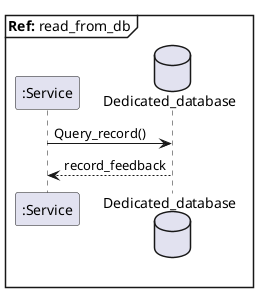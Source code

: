 @startuml ref_read_from_db
mainframe **Ref:** read_from_db
participant ":Service" as ser
Database Dedicated_database as db

ser -> db : Query_record()
ser <-- db : record_feedback
@enduml